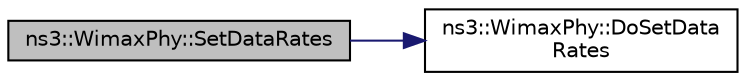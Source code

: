 digraph "ns3::WimaxPhy::SetDataRates"
{
 // LATEX_PDF_SIZE
  edge [fontname="Helvetica",fontsize="10",labelfontname="Helvetica",labelfontsize="10"];
  node [fontname="Helvetica",fontsize="10",shape=record];
  rankdir="LR";
  Node1 [label="ns3::WimaxPhy::SetDataRates",height=0.2,width=0.4,color="black", fillcolor="grey75", style="filled", fontcolor="black",tooltip="calculates the data rate of each modulation and save them for future use"];
  Node1 -> Node2 [color="midnightblue",fontsize="10",style="solid",fontname="Helvetica"];
  Node2 [label="ns3::WimaxPhy::DoSetData\lRates",height=0.2,width=0.4,color="black", fillcolor="white", style="filled",URL="$classns3_1_1_wimax_phy.html#a87393d9f21a60dc1929aa7a864ffa748",tooltip="Set data rates."];
}
